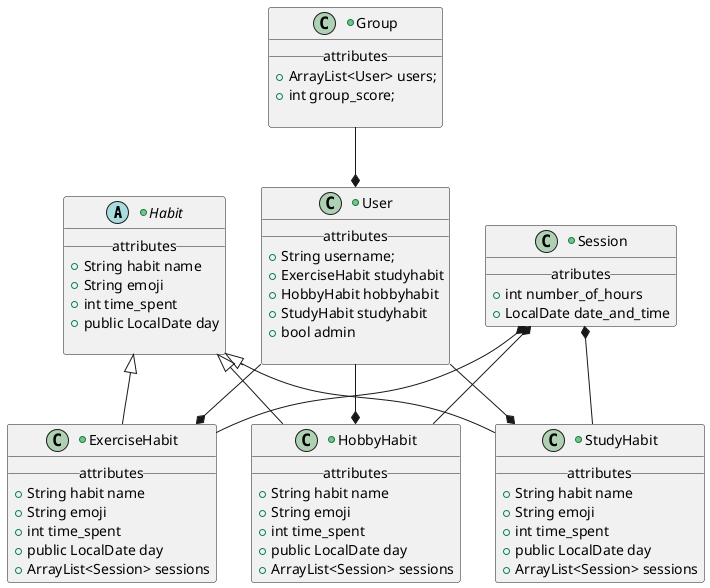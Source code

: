 @startuml

+abstract Habit {
__attributes__
+ String habit name
+ String emoji
+ int time_spent
+ public LocalDate day

}

+class ExerciseHabit {
__attributes__
+ String habit name
+ String emoji
+ int time_spent
+ public LocalDate day
+ ArrayList<Session> sessions
}

+class HobbyHabit {
__attributes__
+ String habit name
+ String emoji
+ int time_spent
+ public LocalDate day
+ ArrayList<Session> sessions
}

+class StudyHabit {
__attributes__
+ String habit name
+ String emoji
+ int time_spent
+ public LocalDate day
+ ArrayList<Session> sessions
}



+class User {
__attributes__
+String username;
+ExerciseHabit studyhabit
+HobbyHabit hobbyhabit
+StudyHabit studyhabit
+ bool admin

}


+class Group {
__attributes__
+ArrayList<User> users;
+int group_score;

}







+class Session {
__atributes__
+int number_of_hours
+LocalDate date_and_time
}

Habit <|-- ExerciseHabit
Habit <|-- StudyHabit
Habit <|-- HobbyHabit


Session *-- ExerciseHabit
Session *-- StudyHabit
Session *-- HobbyHabit

User --* ExerciseHabit
User --* HobbyHabit
User --* StudyHabit
Group --* User







@enduml